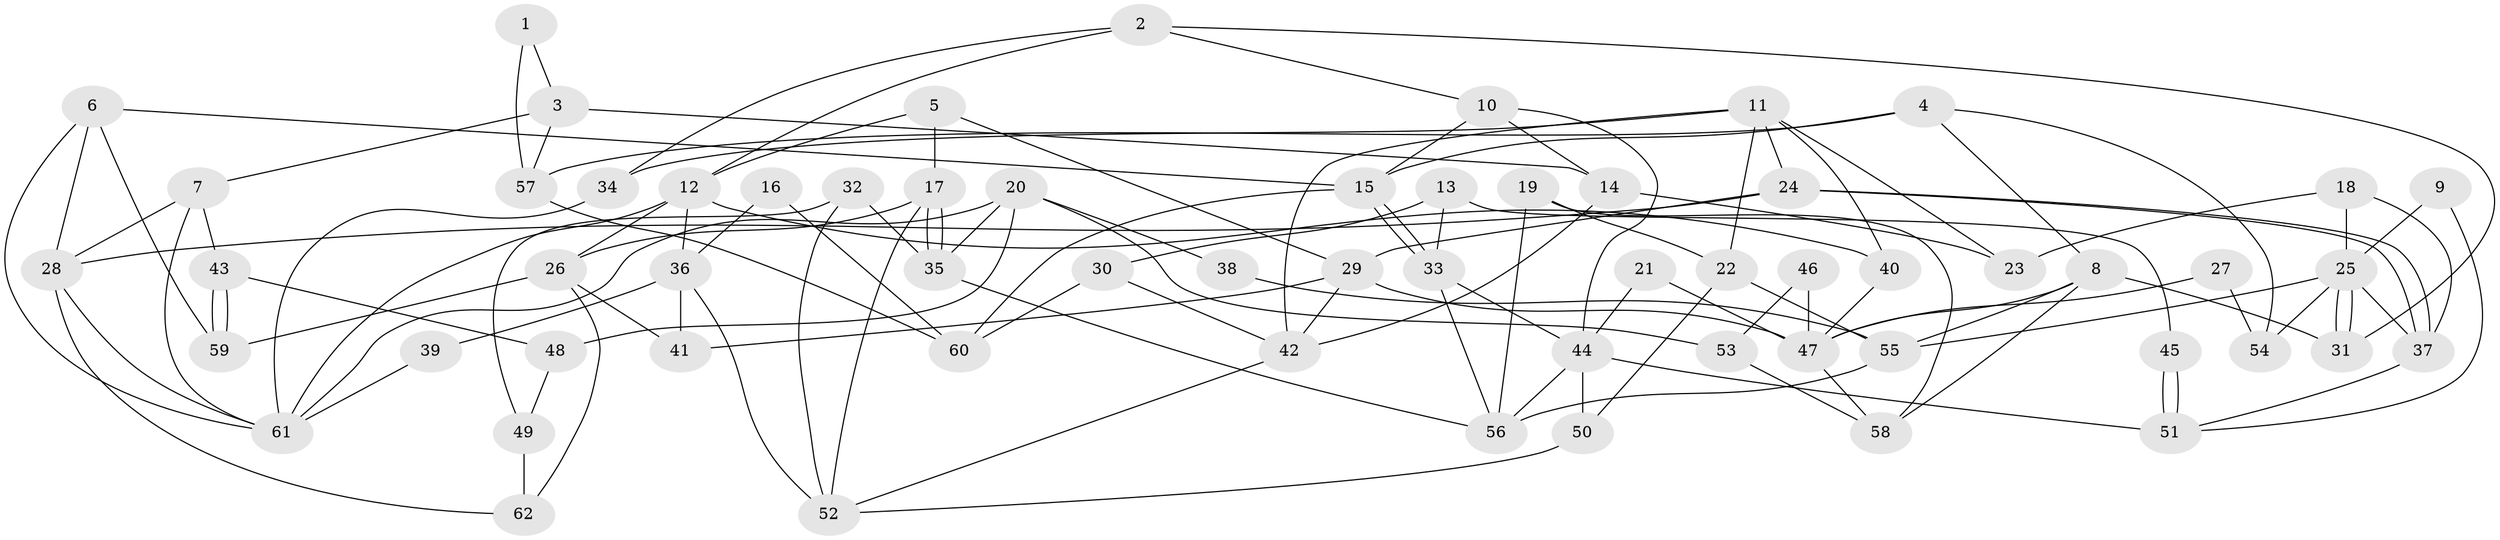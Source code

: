 // coarse degree distribution, {4: 0.2857142857142857, 9: 0.14285714285714285, 7: 0.09523809523809523, 8: 0.047619047619047616, 3: 0.09523809523809523, 5: 0.14285714285714285, 12: 0.047619047619047616, 2: 0.14285714285714285}
// Generated by graph-tools (version 1.1) at 2025/51/03/04/25 22:51:16]
// undirected, 62 vertices, 124 edges
graph export_dot {
  node [color=gray90,style=filled];
  1;
  2;
  3;
  4;
  5;
  6;
  7;
  8;
  9;
  10;
  11;
  12;
  13;
  14;
  15;
  16;
  17;
  18;
  19;
  20;
  21;
  22;
  23;
  24;
  25;
  26;
  27;
  28;
  29;
  30;
  31;
  32;
  33;
  34;
  35;
  36;
  37;
  38;
  39;
  40;
  41;
  42;
  43;
  44;
  45;
  46;
  47;
  48;
  49;
  50;
  51;
  52;
  53;
  54;
  55;
  56;
  57;
  58;
  59;
  60;
  61;
  62;
  1 -- 57;
  1 -- 3;
  2 -- 12;
  2 -- 10;
  2 -- 31;
  2 -- 34;
  3 -- 14;
  3 -- 7;
  3 -- 57;
  4 -- 8;
  4 -- 15;
  4 -- 54;
  4 -- 57;
  5 -- 29;
  5 -- 12;
  5 -- 17;
  6 -- 61;
  6 -- 59;
  6 -- 15;
  6 -- 28;
  7 -- 28;
  7 -- 43;
  7 -- 61;
  8 -- 31;
  8 -- 58;
  8 -- 47;
  8 -- 55;
  9 -- 25;
  9 -- 51;
  10 -- 15;
  10 -- 44;
  10 -- 14;
  11 -- 24;
  11 -- 22;
  11 -- 23;
  11 -- 34;
  11 -- 40;
  11 -- 42;
  12 -- 61;
  12 -- 36;
  12 -- 26;
  12 -- 40;
  13 -- 33;
  13 -- 30;
  13 -- 45;
  14 -- 42;
  14 -- 23;
  15 -- 33;
  15 -- 33;
  15 -- 60;
  16 -- 60;
  16 -- 36;
  17 -- 35;
  17 -- 35;
  17 -- 26;
  17 -- 52;
  18 -- 23;
  18 -- 25;
  18 -- 37;
  19 -- 22;
  19 -- 56;
  19 -- 58;
  20 -- 35;
  20 -- 61;
  20 -- 38;
  20 -- 48;
  20 -- 53;
  21 -- 47;
  21 -- 44;
  22 -- 55;
  22 -- 50;
  24 -- 28;
  24 -- 37;
  24 -- 37;
  24 -- 29;
  25 -- 37;
  25 -- 31;
  25 -- 31;
  25 -- 54;
  25 -- 55;
  26 -- 41;
  26 -- 59;
  26 -- 62;
  27 -- 54;
  27 -- 47;
  28 -- 61;
  28 -- 62;
  29 -- 47;
  29 -- 41;
  29 -- 42;
  30 -- 42;
  30 -- 60;
  32 -- 35;
  32 -- 52;
  32 -- 49;
  33 -- 56;
  33 -- 44;
  34 -- 61;
  35 -- 56;
  36 -- 41;
  36 -- 52;
  36 -- 39;
  37 -- 51;
  38 -- 55;
  39 -- 61;
  40 -- 47;
  42 -- 52;
  43 -- 48;
  43 -- 59;
  43 -- 59;
  44 -- 51;
  44 -- 50;
  44 -- 56;
  45 -- 51;
  45 -- 51;
  46 -- 47;
  46 -- 53;
  47 -- 58;
  48 -- 49;
  49 -- 62;
  50 -- 52;
  53 -- 58;
  55 -- 56;
  57 -- 60;
}
